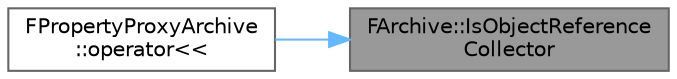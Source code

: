 digraph "FArchive::IsObjectReferenceCollector"
{
 // INTERACTIVE_SVG=YES
 // LATEX_PDF_SIZE
  bgcolor="transparent";
  edge [fontname=Helvetica,fontsize=10,labelfontname=Helvetica,labelfontsize=10];
  node [fontname=Helvetica,fontsize=10,shape=box,height=0.2,width=0.4];
  rankdir="RL";
  Node1 [id="Node000001",label="FArchive::IsObjectReference\lCollector",height=0.2,width=0.4,color="gray40", fillcolor="grey60", style="filled", fontcolor="black",tooltip="Returns true if this archive is only looking for UObject references."];
  Node1 -> Node2 [id="edge1_Node000001_Node000002",dir="back",color="steelblue1",style="solid",tooltip=" "];
  Node2 [id="Node000002",label="FPropertyProxyArchive\l::operator\<\<",height=0.2,width=0.4,color="grey40", fillcolor="white", style="filled",URL="$d5/d2a/classFPropertyProxyArchive.html#aecec42e67b533bd7e77c4f72b109e7a2",tooltip="Serializes a Field value from or into this archive."];
}
